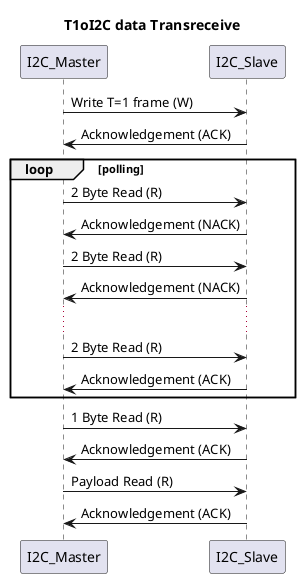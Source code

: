 @startuml

    title T1oI2C data Transreceive

    I2C_Master ->  I2C_Slave : Write T=1 frame (W)
    I2C_Master <-  I2C_Slave : Acknowledgement (ACK)
    
    loop polling
    
    I2C_Master ->  I2C_Slave : 2 Byte Read (R)
    I2C_Master <-  I2C_Slave : Acknowledgement (NACK)
    
    I2C_Master ->  I2C_Slave : 2 Byte Read (R)
    I2C_Master <-  I2C_Slave : Acknowledgement (NACK)
                      ...    
    I2C_Master ->  I2C_Slave : 2 Byte Read (R)
    I2C_Master <-  I2C_Slave : Acknowledgement (ACK)
    end
    
    
    I2C_Master ->  I2C_Slave : 1 Byte Read (R)
    I2C_Master <-  I2C_Slave : Acknowledgement (ACK)
    
    I2C_Master ->  I2C_Slave : Payload Read (R)
    I2C_Master <-  I2C_Slave : Acknowledgement (ACK)
@enduml